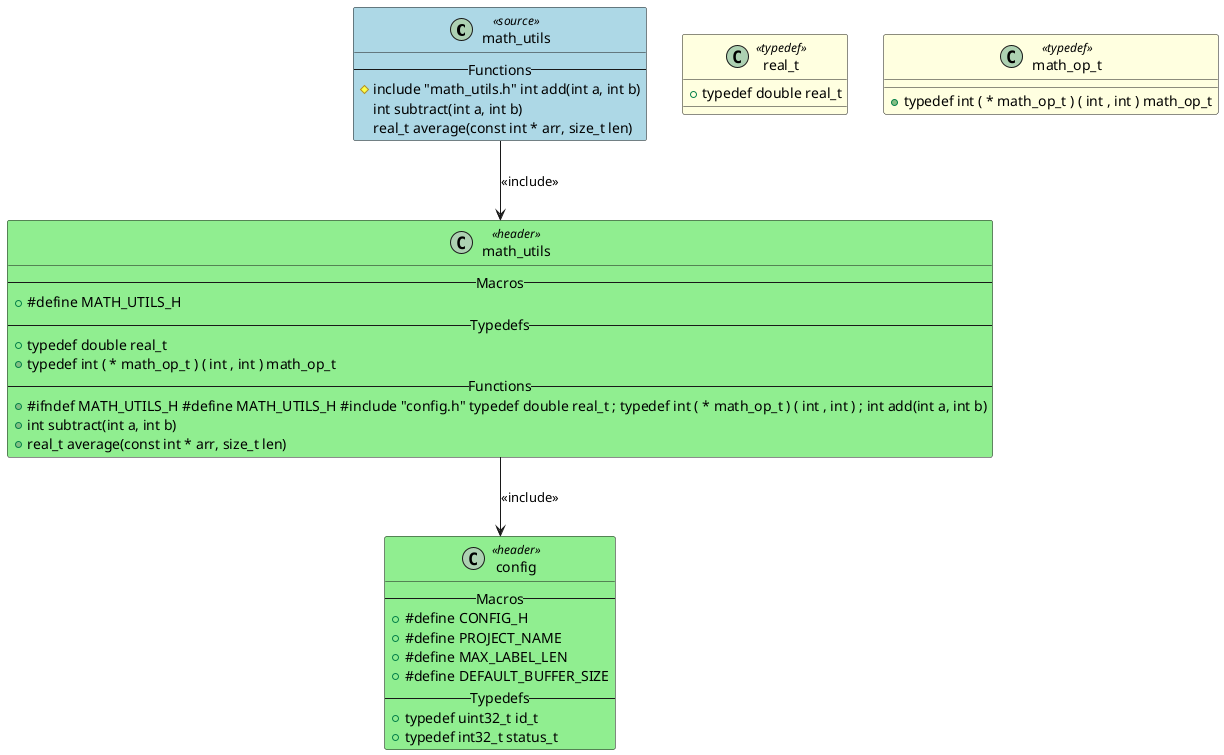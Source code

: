 @startuml math_utils

class "math_utils" as MATH_UTILS <<source>> #LightBlue
{
    -- Functions --
    #include "math_utils.h" int add(int a, int b)
    int subtract(int a, int b)
    real_t average(const int * arr, size_t len)
}

class "math_utils" as HEADER_MATH_UTILS <<header>> #LightGreen
{
    -- Macros --
    + #define MATH_UTILS_H
    -- Typedefs --
    + typedef double real_t
    + typedef int ( * math_op_t ) ( int , int ) math_op_t
    -- Functions --
    + #ifndef MATH_UTILS_H #define MATH_UTILS_H #include "config.h" typedef double real_t ; typedef int ( * math_op_t ) ( int , int ) ; int add(int a, int b)
    + int subtract(int a, int b)
    + real_t average(const int * arr, size_t len)
}

class "config" as HEADER_CONFIG <<header>> #LightGreen
{
    -- Macros --
    + #define CONFIG_H
    + #define PROJECT_NAME
    + #define MAX_LABEL_LEN
    + #define DEFAULT_BUFFER_SIZE
    -- Typedefs --
    + typedef uint32_t id_t
    + typedef int32_t status_t
}

class "real_t" as TYPEDEF_REAL_T <<typedef>> #LightYellow
{
    + typedef double real_t
}

class "math_op_t" as TYPEDEF_MATH_OP_T <<typedef>> #LightYellow
{
    + typedef int ( * math_op_t ) ( int , int ) math_op_t
}

MATH_UTILS --> HEADER_MATH_UTILS : <<include>>
HEADER_MATH_UTILS --> HEADER_CONFIG : <<include>>

@enduml